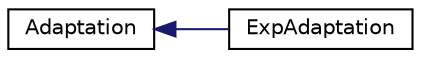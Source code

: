 digraph "Graphical Class Hierarchy"
{
  edge [fontname="Helvetica",fontsize="10",labelfontname="Helvetica",labelfontsize="10"];
  node [fontname="Helvetica",fontsize="10",shape=record];
  rankdir="LR";
  Node0 [label="Adaptation",height=0.2,width=0.4,color="black", fillcolor="white", style="filled",URL="$classAdaptation.html",tooltip="Implements an abstract base class for adaptation variable. "];
  Node0 -> Node1 [dir="back",color="midnightblue",fontsize="10",style="solid",fontname="Helvetica"];
  Node1 [label="ExpAdaptation",height=0.2,width=0.4,color="black", fillcolor="white", style="filled",URL="$classExpAdaptation.html",tooltip="Implements the exponential adaptation, i.e. where adaptation variable follows the equation tau_a da/d..."];
}
